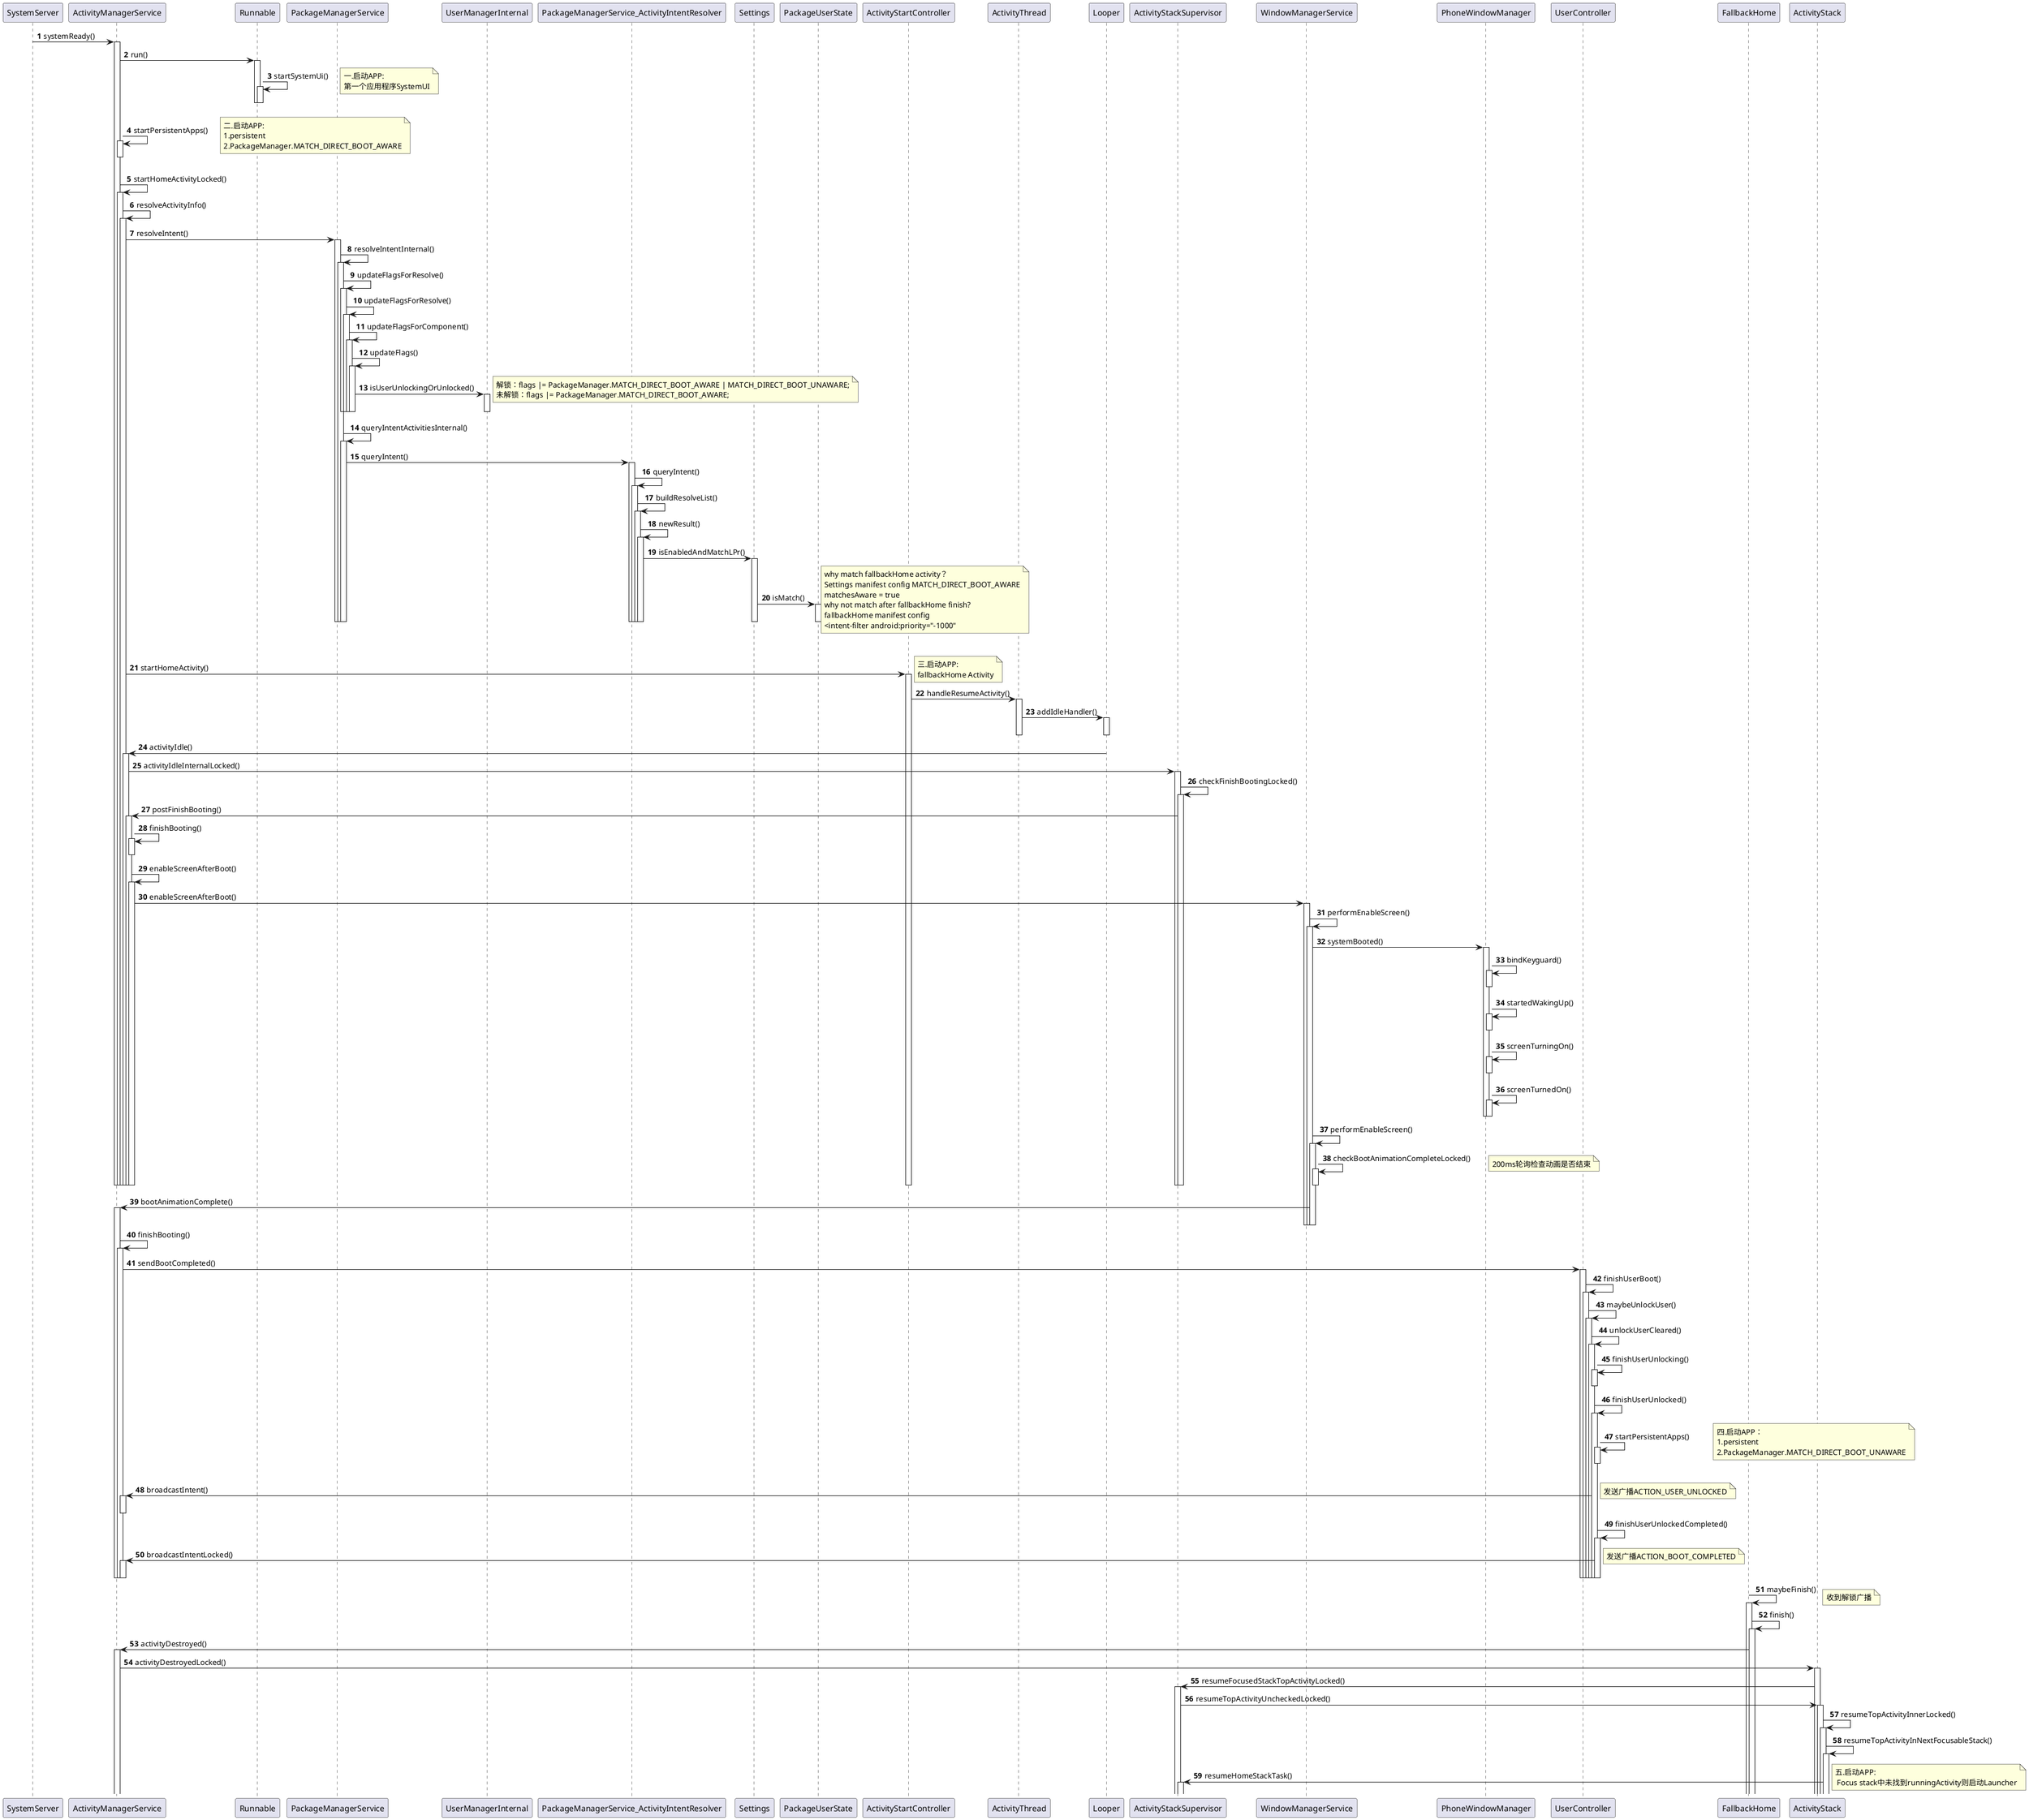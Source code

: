 @startuml
'https://plantuml.com/sequence-diagram

autonumber

SystemServer -> ActivityManagerService: systemReady()
activate ActivityManagerService
ActivityManagerService -> Runnable: run()
activate Runnable
Runnable -> Runnable: startSystemUi()
note right: 一.启动APP:\n第一个应用程序SystemUI
activate Runnable
deactivate Runnable
deactivate Runnable
ActivityManagerService -> ActivityManagerService: startPersistentApps()
activate ActivityManagerService
note right: 二.启动APP:\n1.persistent \n2.PackageManager.MATCH_DIRECT_BOOT_AWARE
deactivate ActivityManagerService
ActivityManagerService -> ActivityManagerService: startHomeActivityLocked()
activate ActivityManagerService
ActivityManagerService -> ActivityManagerService: resolveActivityInfo()
activate ActivityManagerService
ActivityManagerService -> PackageManagerService: resolveIntent()
activate PackageManagerService
PackageManagerService -> PackageManagerService: resolveIntentInternal()
activate PackageManagerService
PackageManagerService -> PackageManagerService: updateFlagsForResolve()
activate PackageManagerService
PackageManagerService -> PackageManagerService: updateFlagsForResolve()
activate PackageManagerService
PackageManagerService -> PackageManagerService: updateFlagsForComponent()
activate PackageManagerService
PackageManagerService -> PackageManagerService: updateFlags()
activate PackageManagerService
PackageManagerService -> UserManagerInternal: isUserUnlockingOrUnlocked()
note right:解锁：flags |= PackageManager.MATCH_DIRECT_BOOT_AWARE | MATCH_DIRECT_BOOT_UNAWARE;\n未解锁：flags |= PackageManager.MATCH_DIRECT_BOOT_AWARE;
activate UserManagerInternal
deactivate UserManagerInternal
deactivate PackageManagerService
deactivate PackageManagerService
deactivate PackageManagerService


deactivate PackageManagerService
PackageManagerService -> PackageManagerService: queryIntentActivitiesInternal()
activate PackageManagerService
PackageManagerService -> PackageManagerService_ActivityIntentResolver: queryIntent()
activate PackageManagerService_ActivityIntentResolver
PackageManagerService_ActivityIntentResolver -> PackageManagerService_ActivityIntentResolver: queryIntent()
activate PackageManagerService_ActivityIntentResolver
PackageManagerService_ActivityIntentResolver -> PackageManagerService_ActivityIntentResolver: buildResolveList()
activate PackageManagerService_ActivityIntentResolver
PackageManagerService_ActivityIntentResolver -> PackageManagerService_ActivityIntentResolver: newResult()
activate PackageManagerService_ActivityIntentResolver
PackageManagerService_ActivityIntentResolver -> Settings: isEnabledAndMatchLPr()
activate Settings
Settings -> PackageUserState: isMatch()
activate PackageUserState
note right
why match fallbackHome activity？
Settings manifest config MATCH_DIRECT_BOOT_AWARE
matchesAware = true
why not match after fallbackHome finish?
fallbackHome manifest config
<intent-filter android:priority="-1000"
end note
deactivate SystemServer
deactivate PackageUserState
deactivate Settings
deactivate PackageManagerService_ActivityIntentResolver
deactivate PackageManagerService_ActivityIntentResolver
deactivate PackageManagerService_ActivityIntentResolver
deactivate PackageManagerService_ActivityIntentResolver
deactivate PackageManagerService
deactivate PackageManagerService
deactivate PackageManagerService

ActivityManagerService -> ActivityStartController: startHomeActivity()
activate ActivityStartController
note right: 三.启动APP:\nfallbackHome Activity
ActivityStartController -> ActivityThread: handleResumeActivity()
activate ActivityThread
ActivityThread -> Looper: addIdleHandler()
activate Looper
deactivate Looper
deactivate ActivityThread
Looper -> ActivityManagerService: activityIdle()
activate ActivityManagerService
ActivityManagerService -> ActivityStackSupervisor: activityIdleInternalLocked()
activate ActivityStackSupervisor
ActivityStackSupervisor -> ActivityStackSupervisor: checkFinishBootingLocked()
activate ActivityStackSupervisor
ActivityStackSupervisor -> ActivityManagerService: postFinishBooting()
activate ActivityManagerService
ActivityManagerService -> ActivityManagerService: finishBooting()
activate ActivityManagerService
deactivate ActivityManagerService
ActivityManagerService -> ActivityManagerService: enableScreenAfterBoot()
activate ActivityManagerService
ActivityManagerService -> WindowManagerService: enableScreenAfterBoot()
activate WindowManagerService
WindowManagerService -> WindowManagerService: performEnableScreen()
activate WindowManagerService
WindowManagerService -> PhoneWindowManager: systemBooted()
activate PhoneWindowManager
PhoneWindowManager -> PhoneWindowManager: bindKeyguard()
activate PhoneWindowManager
deactivate PhoneWindowManager
PhoneWindowManager -> PhoneWindowManager: startedWakingUp()
activate PhoneWindowManager
deactivate PhoneWindowManager
PhoneWindowManager -> PhoneWindowManager: screenTurningOn()
activate PhoneWindowManager
deactivate PhoneWindowManager
PhoneWindowManager -> PhoneWindowManager: screenTurnedOn()
activate PhoneWindowManager
deactivate PhoneWindowManager
deactivate PhoneWindowManager

WindowManagerService -> WindowManagerService: performEnableScreen()
activate WindowManagerService
WindowManagerService -> WindowManagerService: checkBootAnimationCompleteLocked()
activate WindowManagerService
deactivate WindowManagerService
deactivate ActivityManagerService
deactivate ActivityManagerService
deactivate ActivityManagerService
deactivate ActivityManagerService
deactivate ActivityManagerService
deactivate ActivityManagerService
deactivate ActivityStackSupervisor
deactivate ActivityStackSupervisor
deactivate ActivityStartController
note right:200ms轮询检查动画是否结束
WindowManagerService -> ActivityManagerService: bootAnimationComplete()
activate ActivityManagerService
deactivate WindowManagerService
deactivate WindowManagerService
deactivate WindowManagerService
ActivityManagerService -> ActivityManagerService: finishBooting()
activate ActivityManagerService
ActivityManagerService -> UserController: sendBootCompleted()
activate UserController
UserController -> UserController: finishUserBoot()
activate UserController
UserController -> UserController: maybeUnlockUser()
activate UserController
UserController -> UserController: unlockUserCleared()
activate UserController
UserController -> UserController: finishUserUnlocking()
activate UserController
deactivate UserController
UserController -> UserController: finishUserUnlocked()
activate UserController
UserController -> UserController: startPersistentApps()
note right: 四.启动APP：\n1.persistent\n2.PackageManager.MATCH_DIRECT_BOOT_UNAWARE
activate UserController
deactivate UserController
UserController -> ActivityManagerService: broadcastIntent()
note right: 发送广播ACTION_USER_UNLOCKED
activate ActivityManagerService
deactivate ActivityManagerService
UserController -> UserController: finishUserUnlockedCompleted()
activate UserController
UserController -> ActivityManagerService: broadcastIntentLocked()
activate ActivityManagerService
deactivate ActivityManagerService
note right: 发送广播ACTION_BOOT_COMPLETED
deactivate UserController
deactivate UserController
deactivate UserController
deactivate UserController
deactivate UserController
deactivate UserController
deactivate UserController
deactivate ActivityManagerService
deactivate ActivityManagerService

FallbackHome -> FallbackHome: maybeFinish()
activate FallbackHome
note right: 收到解锁广播
FallbackHome -> FallbackHome: finish()
activate FallbackHome
FallbackHome -> ActivityManagerService: activityDestroyed()
activate ActivityManagerService
ActivityManagerService -> ActivityStack: activityDestroyedLocked()
activate ActivityStack

ActivityStack -> ActivityStackSupervisor: resumeFocusedStackTopActivityLocked()
activate ActivityStackSupervisor
ActivityStackSupervisor -> ActivityStack: resumeTopActivityUncheckedLocked()
activate ActivityStack
ActivityStack -> ActivityStack: resumeTopActivityInnerLocked()
activate ActivityStack
ActivityStack -> ActivityStack: resumeTopActivityInNextFocusableStack()
activate ActivityStack
ActivityStack -> ActivityStackSupervisor: resumeHomeStackTask()
activate ActivityStackSupervisor
note right: 五.启动APP:\n Focus stack中未找到runningActivity则启动Launcher





@enduml